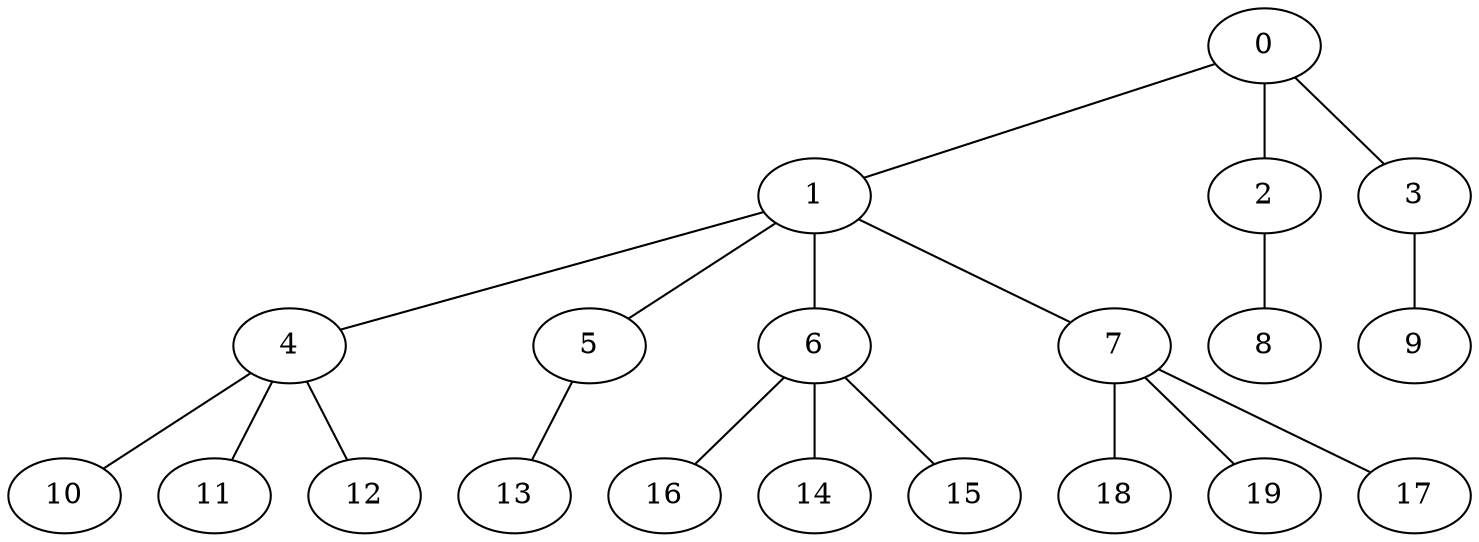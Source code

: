 
graph graphname {
    0 -- 1
0 -- 2
0 -- 3
1 -- 4
1 -- 5
1 -- 6
1 -- 7
2 -- 8
3 -- 9
4 -- 10
4 -- 11
4 -- 12
5 -- 13
6 -- 16
6 -- 14
6 -- 15
7 -- 18
7 -- 19
7 -- 17

}

